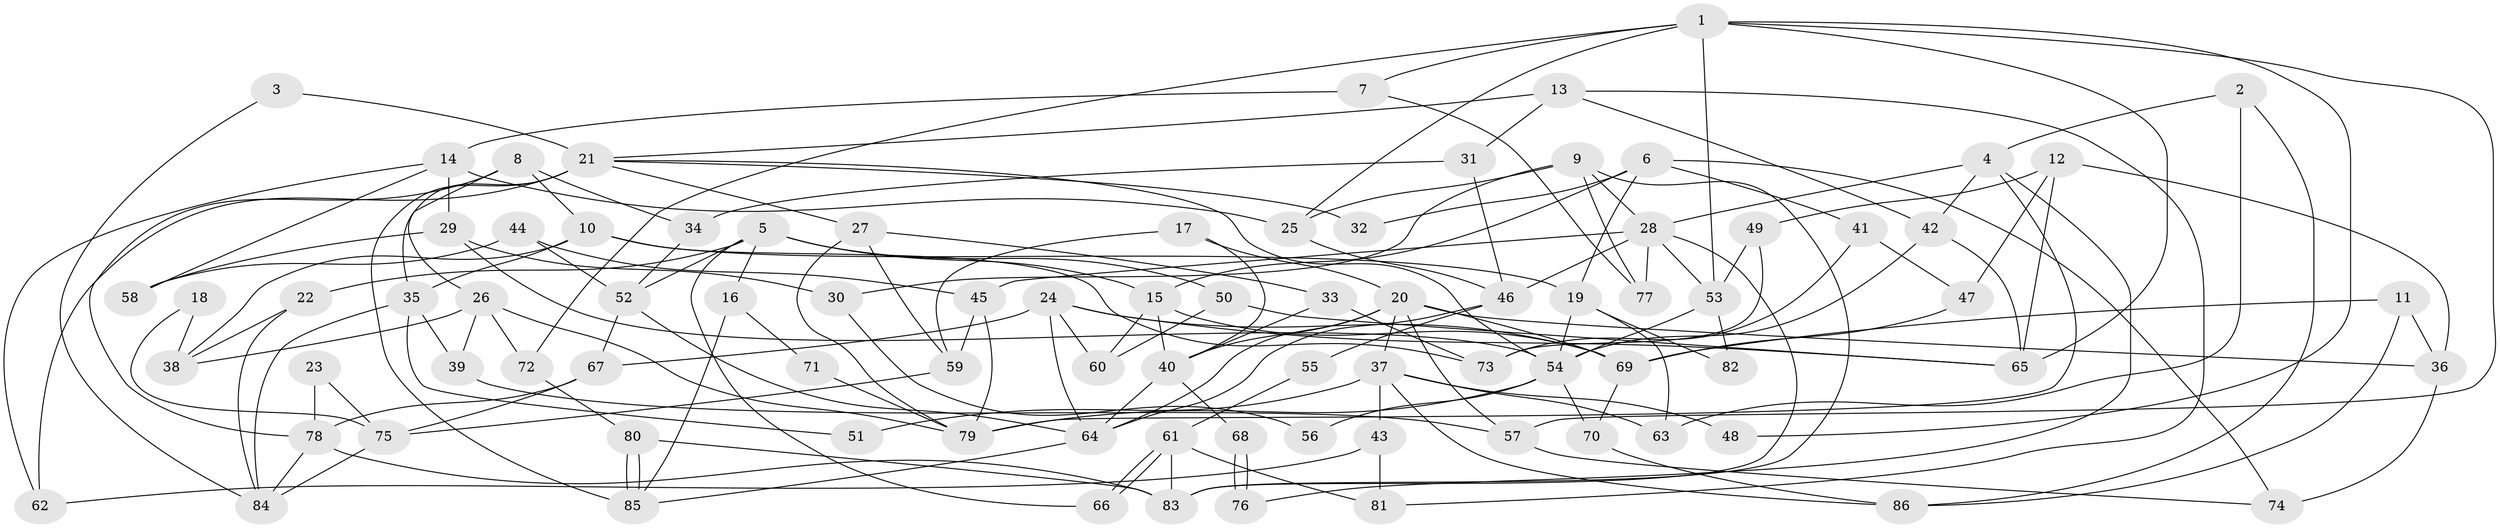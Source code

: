 // coarse degree distribution, {4: 0.21428571428571427, 9: 0.03571428571428571, 5: 0.03571428571428571, 10: 0.07142857142857142, 8: 0.17857142857142858, 6: 0.14285714285714285, 7: 0.17857142857142858, 3: 0.10714285714285714, 2: 0.03571428571428571}
// Generated by graph-tools (version 1.1) at 2025/50/03/04/25 22:50:45]
// undirected, 86 vertices, 172 edges
graph export_dot {
  node [color=gray90,style=filled];
  1;
  2;
  3;
  4;
  5;
  6;
  7;
  8;
  9;
  10;
  11;
  12;
  13;
  14;
  15;
  16;
  17;
  18;
  19;
  20;
  21;
  22;
  23;
  24;
  25;
  26;
  27;
  28;
  29;
  30;
  31;
  32;
  33;
  34;
  35;
  36;
  37;
  38;
  39;
  40;
  41;
  42;
  43;
  44;
  45;
  46;
  47;
  48;
  49;
  50;
  51;
  52;
  53;
  54;
  55;
  56;
  57;
  58;
  59;
  60;
  61;
  62;
  63;
  64;
  65;
  66;
  67;
  68;
  69;
  70;
  71;
  72;
  73;
  74;
  75;
  76;
  77;
  78;
  79;
  80;
  81;
  82;
  83;
  84;
  85;
  86;
  1 -- 7;
  1 -- 65;
  1 -- 25;
  1 -- 48;
  1 -- 53;
  1 -- 57;
  1 -- 72;
  2 -- 63;
  2 -- 4;
  2 -- 86;
  3 -- 84;
  3 -- 21;
  4 -- 42;
  4 -- 79;
  4 -- 28;
  4 -- 76;
  5 -- 50;
  5 -- 15;
  5 -- 16;
  5 -- 22;
  5 -- 52;
  5 -- 66;
  6 -- 19;
  6 -- 15;
  6 -- 32;
  6 -- 41;
  6 -- 74;
  7 -- 14;
  7 -- 77;
  8 -- 78;
  8 -- 34;
  8 -- 10;
  8 -- 26;
  9 -- 25;
  9 -- 83;
  9 -- 28;
  9 -- 30;
  9 -- 77;
  10 -- 35;
  10 -- 19;
  10 -- 38;
  10 -- 73;
  11 -- 36;
  11 -- 69;
  11 -- 86;
  12 -- 47;
  12 -- 49;
  12 -- 36;
  12 -- 65;
  13 -- 21;
  13 -- 42;
  13 -- 31;
  13 -- 81;
  14 -- 25;
  14 -- 29;
  14 -- 58;
  14 -- 62;
  15 -- 69;
  15 -- 40;
  15 -- 60;
  16 -- 85;
  16 -- 71;
  17 -- 20;
  17 -- 40;
  17 -- 59;
  18 -- 38;
  18 -- 75;
  19 -- 54;
  19 -- 63;
  19 -- 82;
  20 -- 36;
  20 -- 37;
  20 -- 40;
  20 -- 57;
  20 -- 64;
  20 -- 69;
  21 -- 35;
  21 -- 85;
  21 -- 27;
  21 -- 32;
  21 -- 54;
  21 -- 62;
  22 -- 38;
  22 -- 84;
  23 -- 78;
  23 -- 75;
  24 -- 64;
  24 -- 69;
  24 -- 60;
  24 -- 65;
  24 -- 67;
  25 -- 46;
  26 -- 79;
  26 -- 38;
  26 -- 39;
  26 -- 72;
  27 -- 79;
  27 -- 33;
  27 -- 59;
  28 -- 45;
  28 -- 46;
  28 -- 53;
  28 -- 77;
  28 -- 83;
  29 -- 58;
  29 -- 54;
  29 -- 30;
  30 -- 56;
  31 -- 46;
  31 -- 34;
  33 -- 40;
  33 -- 73;
  34 -- 52;
  35 -- 39;
  35 -- 84;
  35 -- 51;
  36 -- 74;
  37 -- 86;
  37 -- 43;
  37 -- 48;
  37 -- 51;
  37 -- 63;
  39 -- 57;
  40 -- 64;
  40 -- 68;
  41 -- 73;
  41 -- 47;
  42 -- 54;
  42 -- 65;
  43 -- 81;
  43 -- 62;
  44 -- 52;
  44 -- 45;
  44 -- 58;
  45 -- 59;
  45 -- 79;
  46 -- 64;
  46 -- 55;
  47 -- 69;
  49 -- 53;
  49 -- 73;
  50 -- 65;
  50 -- 60;
  52 -- 67;
  52 -- 64;
  53 -- 54;
  53 -- 82;
  54 -- 56;
  54 -- 70;
  54 -- 79;
  55 -- 61;
  57 -- 74;
  59 -- 75;
  61 -- 66;
  61 -- 66;
  61 -- 83;
  61 -- 81;
  64 -- 85;
  67 -- 75;
  67 -- 78;
  68 -- 76;
  68 -- 76;
  69 -- 70;
  70 -- 86;
  71 -- 79;
  72 -- 80;
  75 -- 84;
  78 -- 83;
  78 -- 84;
  80 -- 85;
  80 -- 85;
  80 -- 83;
}
